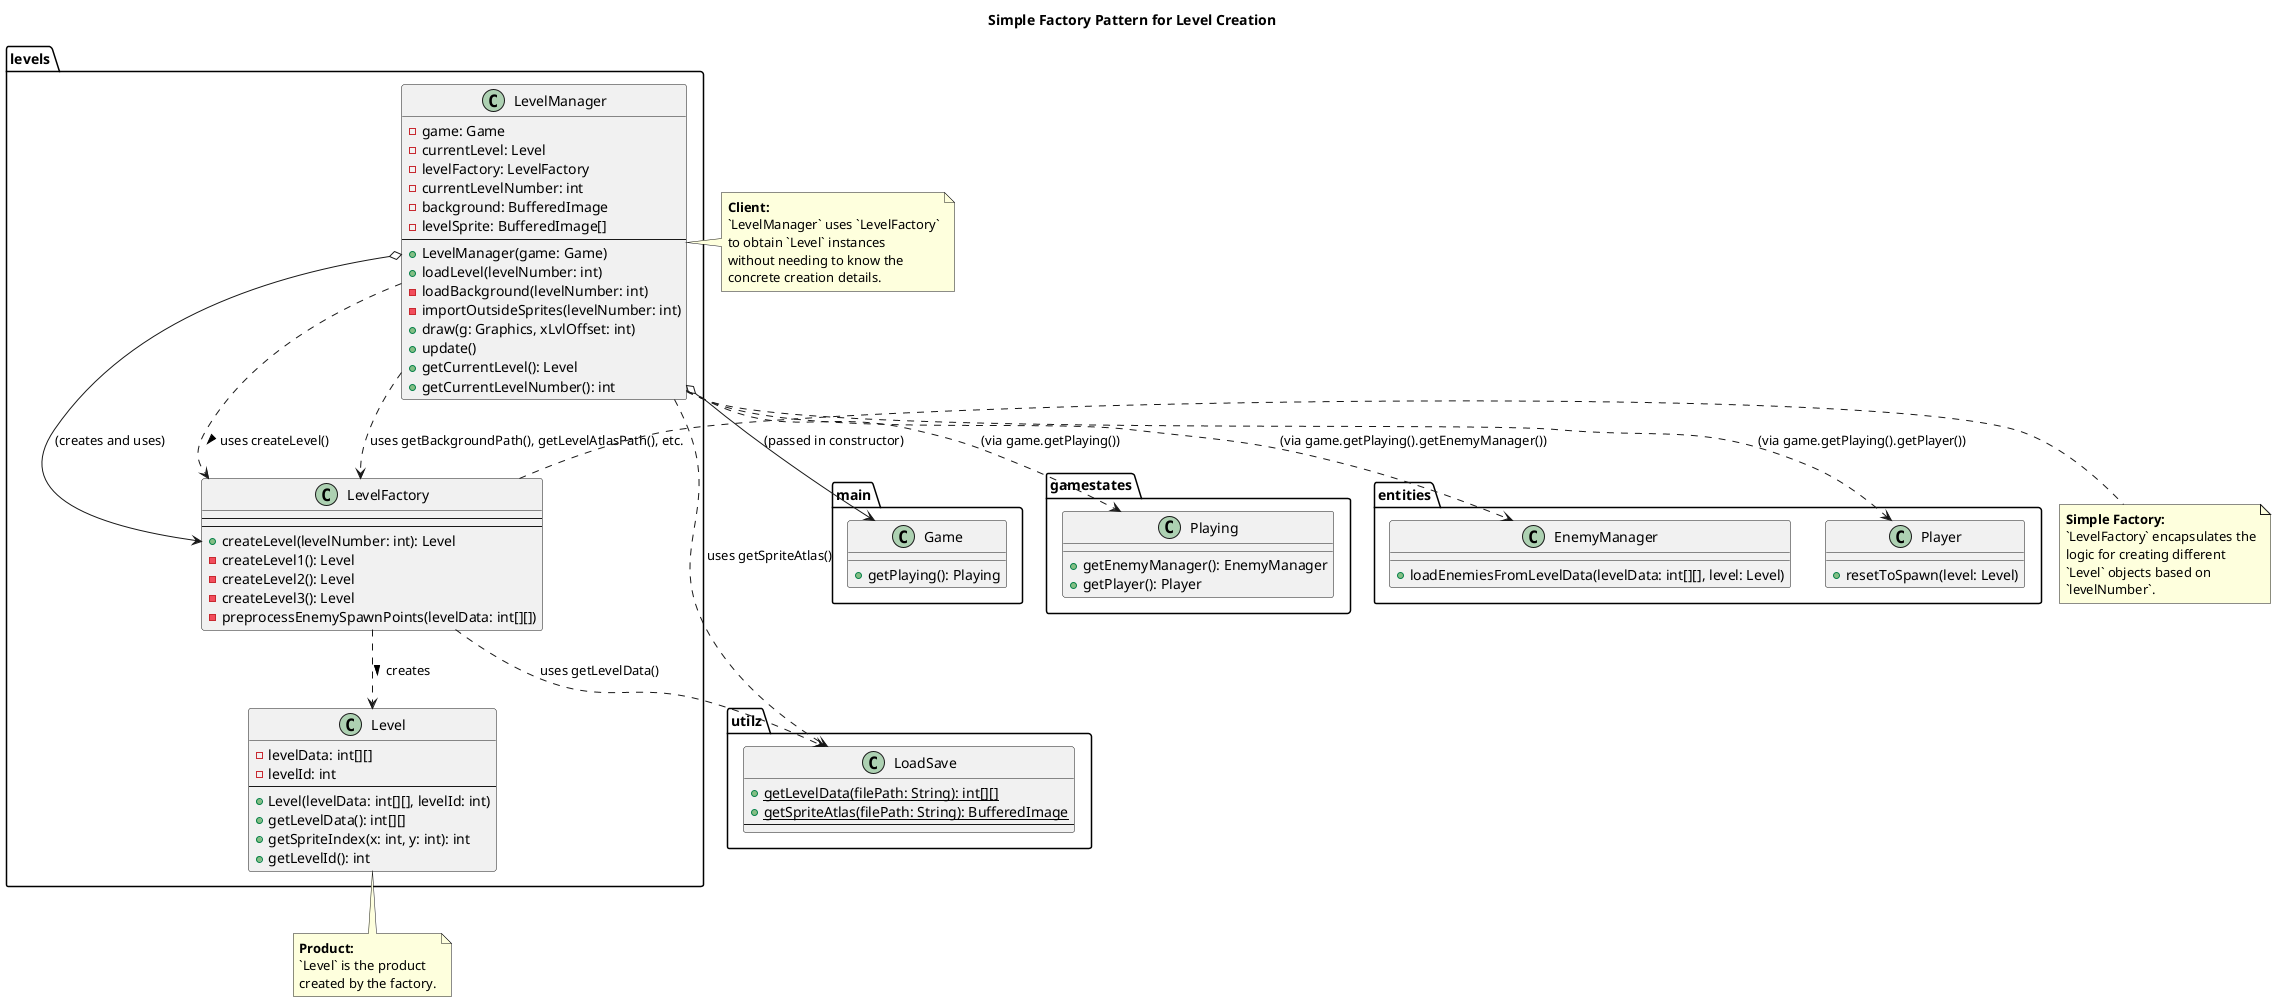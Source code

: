 @startuml
title Simple Factory Pattern for Level Creation

package levels {

  class Level {
    - levelData: int[][]
    - levelId: int
    --
    + Level(levelData: int[][], levelId: int)
    + getLevelData(): int[][]
    + getSpriteIndex(x: int, y: int): int
    + getLevelId(): int
  }

  class LevelFactory {
    ' Constants for level dimensions (LEVEL1_ROWS, etc.)
    --
    ' Methods to get tileset info (getTilesetRows, getTilesetCols, getTileSize)
    ' Methods to get asset paths (getLevelAtlasPath, getBackgroundPath)
    --
    + createLevel(levelNumber: int): Level
    - createLevel1(): Level
    - createLevel2(): Level
    - createLevel3(): Level
    - preprocessEnemySpawnPoints(levelData: int[][])
  }

  class LevelManager {
    - game: Game
    - currentLevel: Level
    - levelFactory: LevelFactory
    - currentLevelNumber: int
    - background: BufferedImage
    - levelSprite: BufferedImage[]
    --
    + LevelManager(game: Game)
    + loadLevel(levelNumber: int)
    - loadBackground(levelNumber: int)
    - importOutsideSprites(levelNumber: int)
    + draw(g: Graphics, xLvlOffset: int)
    + update()
    + getCurrentLevel(): Level
    + getCurrentLevelNumber(): int
  }
}

package utilz {
  class LoadSave {
    + {static} getLevelData(filePath: String): int[][]
    + {static} getSpriteAtlas(filePath: String): BufferedImage
    --
    ' Constants for file paths (LEVEL1_DATA, LEVEL1_ATLAS, etc.)
    ' LEVEL1_DATA, LEVEL2_DATA, LEVEL3_DATA
    ' LEVEL1_ATLAS, LEVEL2_ATLAS, LEVEL3_ATLAS
    ' LEVEL1_BACKGROUND, LEVEL2_BACKGROUND, LEVEL3_BACKGROUND
  }
}

package main {
  class Game {
    ' Game class definition (simplified for this diagram)
    + getPlaying(): Playing
  }
}

package gamestates {
    class Playing {
        ' Playing class definition (simplified)
        + getEnemyManager(): EnemyManager
        + getPlayer(): Player
    }
}

package entities {
    class EnemyManager {
        ' EnemyManager definition (simplified)
        + loadEnemiesFromLevelData(levelData: int[][], level: Level)
    }
    class Player {
        ' Player definition (simplified)
        + resetToSpawn(level: Level)
    }
}


' --- Relationships for Simple Factory ---

' Client (LevelManager) holds an instance of the Factory
LevelManager o--> LevelFactory : (creates and uses)

' Client (LevelManager) requests a Product (Level) from the Factory
LevelManager ..> LevelFactory : uses createLevel() >

' Factory creates Concrete Products (specific Level instances)
LevelFactory ..> Level : creates >
' LevelFactory actually calls its private methods like createLevel1()
' which then do 'new Level(...)'

' Factory uses LoadSave to get level data for creating Levels
LevelFactory ..> LoadSave : uses getLevelData()

' LevelManager also uses LevelFactory for other level-specific info
LevelManager ..> LevelFactory : uses getBackgroundPath(), getLevelAtlasPath(), etc.

' LevelManager uses LoadSave directly for loading sprites/backgrounds
' (though paths are obtained via LevelFactory)
LevelManager ..> LoadSave : uses getSpriteAtlas()

' LevelManager interacts with other game components
LevelManager o--> Game : (passed in constructor)
LevelManager ..> Playing : (via game.getPlaying())
LevelManager ..> EnemyManager : (via game.getPlaying().getEnemyManager())
LevelManager ..> Player : (via game.getPlaying().getPlayer())


note right of LevelFactory
  **Simple Factory:**
  `LevelFactory` encapsulates the
  logic for creating different
  `Level` objects based on
  `levelNumber`.
end note

note left of LevelManager
  **Client:**
  `LevelManager` uses `LevelFactory`
  to obtain `Level` instances
  without needing to know the
  concrete creation details.
end note

note bottom of Level
  **Product:**
  `Level` is the product
  created by the factory.
end note

@enduml
